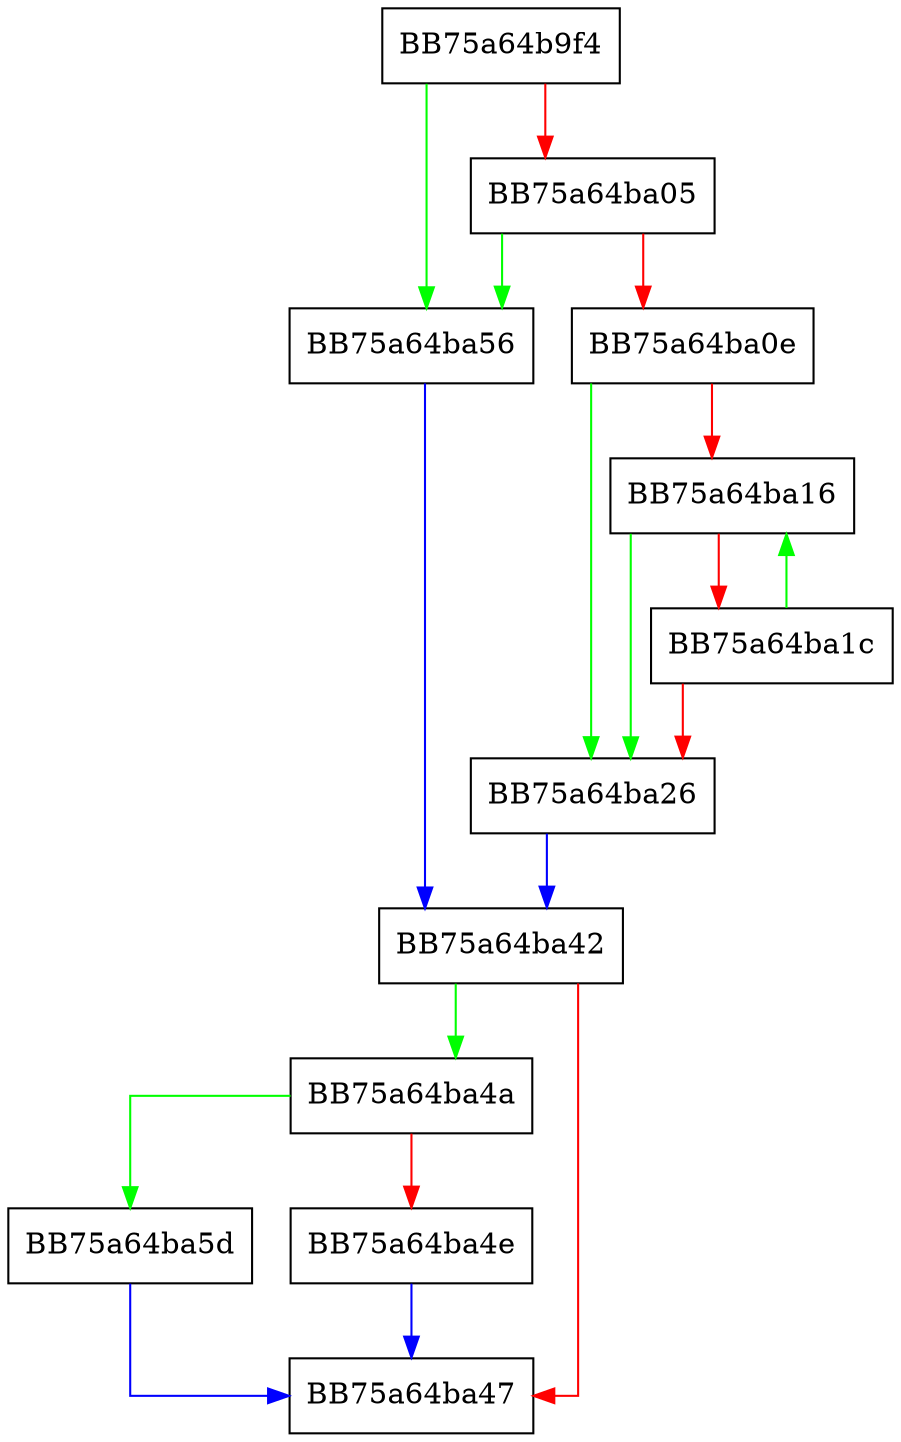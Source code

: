 digraph StringCbLengthW {
  node [shape="box"];
  graph [splines=ortho];
  BB75a64b9f4 -> BB75a64ba56 [color="green"];
  BB75a64b9f4 -> BB75a64ba05 [color="red"];
  BB75a64ba05 -> BB75a64ba56 [color="green"];
  BB75a64ba05 -> BB75a64ba0e [color="red"];
  BB75a64ba0e -> BB75a64ba26 [color="green"];
  BB75a64ba0e -> BB75a64ba16 [color="red"];
  BB75a64ba16 -> BB75a64ba26 [color="green"];
  BB75a64ba16 -> BB75a64ba1c [color="red"];
  BB75a64ba1c -> BB75a64ba16 [color="green"];
  BB75a64ba1c -> BB75a64ba26 [color="red"];
  BB75a64ba26 -> BB75a64ba42 [color="blue"];
  BB75a64ba42 -> BB75a64ba4a [color="green"];
  BB75a64ba42 -> BB75a64ba47 [color="red"];
  BB75a64ba4a -> BB75a64ba5d [color="green"];
  BB75a64ba4a -> BB75a64ba4e [color="red"];
  BB75a64ba4e -> BB75a64ba47 [color="blue"];
  BB75a64ba56 -> BB75a64ba42 [color="blue"];
  BB75a64ba5d -> BB75a64ba47 [color="blue"];
}